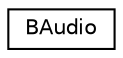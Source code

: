 digraph "Graphical Class Hierarchy"
{
 // LATEX_PDF_SIZE
  edge [fontname="Helvetica",fontsize="10",labelfontname="Helvetica",labelfontsize="10"];
  node [fontname="Helvetica",fontsize="10",shape=record];
  rankdir="LR";
  Node0 [label="BAudio",height=0.2,width=0.4,color="black", fillcolor="white", style="filled",URL="$class_b_audio.html",tooltip=" "];
}
